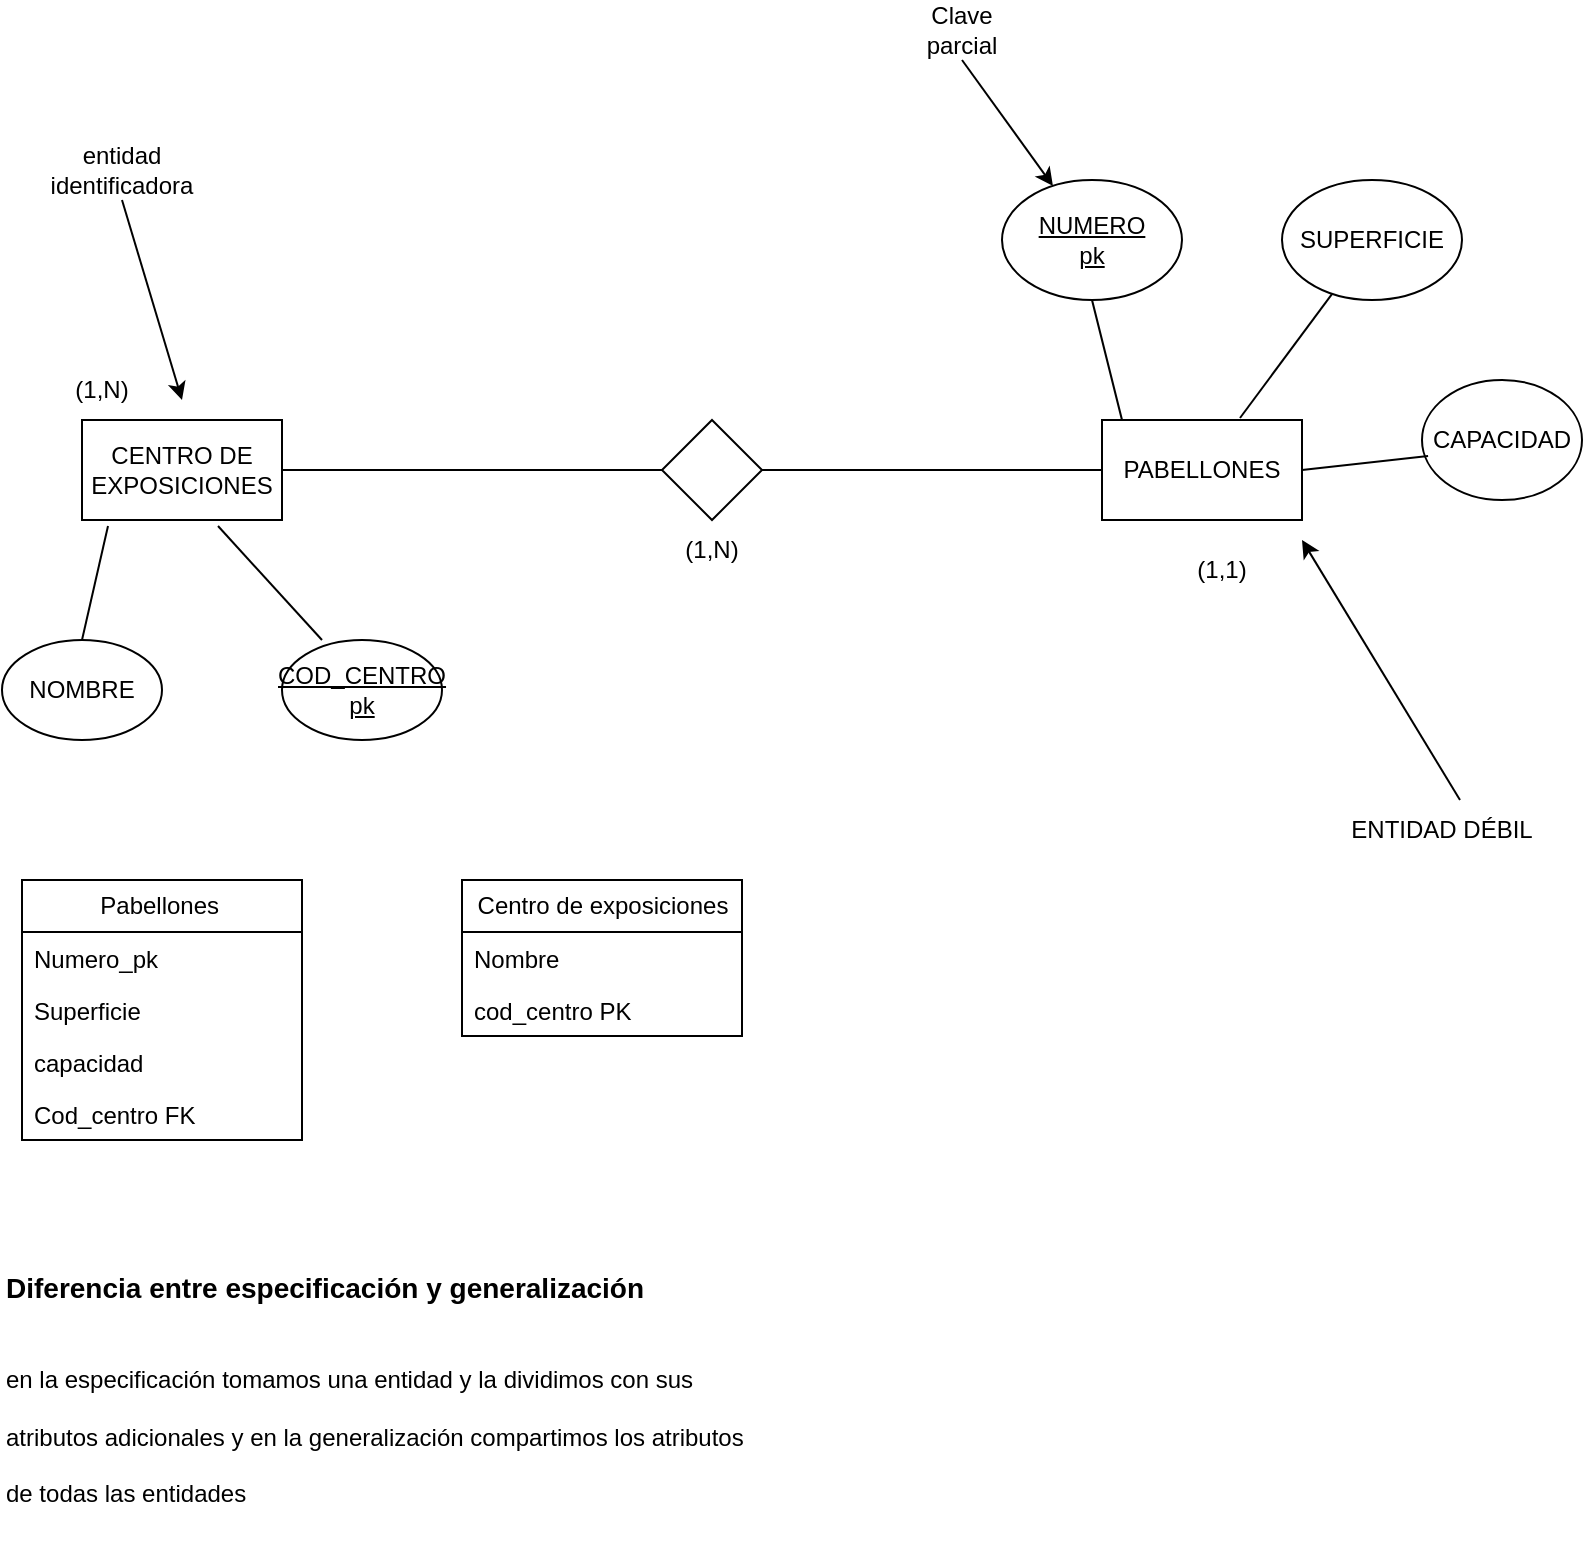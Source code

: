 <mxfile version="24.7.17" pages="3">
  <diagram id="C5RBs43oDa-KdzZeNtuy" name="Page-1">
    <mxGraphModel dx="1674" dy="780" grid="1" gridSize="10" guides="1" tooltips="1" connect="1" arrows="1" fold="1" page="1" pageScale="1" pageWidth="827" pageHeight="1169" math="0" shadow="0">
      <root>
        <mxCell id="WIyWlLk6GJQsqaUBKTNV-0" />
        <mxCell id="WIyWlLk6GJQsqaUBKTNV-1" parent="WIyWlLk6GJQsqaUBKTNV-0" />
        <mxCell id="u-OTWruxeNZf-Z1aO0uA-0" value="CENTRO DE EXPOSICIONES" style="rounded=0;whiteSpace=wrap;html=1;" vertex="1" parent="WIyWlLk6GJQsqaUBKTNV-1">
          <mxGeometry x="60" y="290" width="100" height="50" as="geometry" />
        </mxCell>
        <mxCell id="u-OTWruxeNZf-Z1aO0uA-1" value="PABELLONES" style="rounded=0;whiteSpace=wrap;html=1;" vertex="1" parent="WIyWlLk6GJQsqaUBKTNV-1">
          <mxGeometry x="570" y="290" width="100" height="50" as="geometry" />
        </mxCell>
        <mxCell id="u-OTWruxeNZf-Z1aO0uA-2" value="" style="rhombus;whiteSpace=wrap;html=1;" vertex="1" parent="WIyWlLk6GJQsqaUBKTNV-1">
          <mxGeometry x="350" y="290" width="50" height="50" as="geometry" />
        </mxCell>
        <mxCell id="u-OTWruxeNZf-Z1aO0uA-3" value="" style="endArrow=none;html=1;rounded=0;entryX=1;entryY=0.5;entryDx=0;entryDy=0;exitX=0;exitY=0.5;exitDx=0;exitDy=0;" edge="1" parent="WIyWlLk6GJQsqaUBKTNV-1" source="u-OTWruxeNZf-Z1aO0uA-2" target="u-OTWruxeNZf-Z1aO0uA-0">
          <mxGeometry width="50" height="50" relative="1" as="geometry">
            <mxPoint x="390" y="430" as="sourcePoint" />
            <mxPoint x="440" y="380" as="targetPoint" />
          </mxGeometry>
        </mxCell>
        <mxCell id="u-OTWruxeNZf-Z1aO0uA-4" value="" style="endArrow=none;html=1;rounded=0;entryX=1;entryY=0.5;entryDx=0;entryDy=0;exitX=0;exitY=0.5;exitDx=0;exitDy=0;" edge="1" parent="WIyWlLk6GJQsqaUBKTNV-1" source="u-OTWruxeNZf-Z1aO0uA-1" target="u-OTWruxeNZf-Z1aO0uA-2">
          <mxGeometry width="50" height="50" relative="1" as="geometry">
            <mxPoint x="390" y="430" as="sourcePoint" />
            <mxPoint x="440" y="380" as="targetPoint" />
          </mxGeometry>
        </mxCell>
        <mxCell id="u-OTWruxeNZf-Z1aO0uA-5" value="&lt;u&gt;COD_CENTRO&lt;/u&gt;&lt;div&gt;&lt;u&gt;pk&lt;/u&gt;&lt;/div&gt;" style="ellipse;whiteSpace=wrap;html=1;" vertex="1" parent="WIyWlLk6GJQsqaUBKTNV-1">
          <mxGeometry x="160" y="400" width="80" height="50" as="geometry" />
        </mxCell>
        <mxCell id="u-OTWruxeNZf-Z1aO0uA-6" value="NOMBRE" style="ellipse;whiteSpace=wrap;html=1;" vertex="1" parent="WIyWlLk6GJQsqaUBKTNV-1">
          <mxGeometry x="20" y="400" width="80" height="50" as="geometry" />
        </mxCell>
        <mxCell id="u-OTWruxeNZf-Z1aO0uA-7" value="" style="endArrow=none;html=1;rounded=0;entryX=0.13;entryY=1.06;entryDx=0;entryDy=0;entryPerimeter=0;exitX=0.5;exitY=0;exitDx=0;exitDy=0;" edge="1" parent="WIyWlLk6GJQsqaUBKTNV-1" source="u-OTWruxeNZf-Z1aO0uA-6" target="u-OTWruxeNZf-Z1aO0uA-0">
          <mxGeometry width="50" height="50" relative="1" as="geometry">
            <mxPoint x="390" y="430" as="sourcePoint" />
            <mxPoint x="440" y="380" as="targetPoint" />
          </mxGeometry>
        </mxCell>
        <mxCell id="u-OTWruxeNZf-Z1aO0uA-8" value="" style="endArrow=none;html=1;rounded=0;entryX=0.68;entryY=1.06;entryDx=0;entryDy=0;entryPerimeter=0;exitX=0.25;exitY=0;exitDx=0;exitDy=0;exitPerimeter=0;" edge="1" parent="WIyWlLk6GJQsqaUBKTNV-1" source="u-OTWruxeNZf-Z1aO0uA-5" target="u-OTWruxeNZf-Z1aO0uA-0">
          <mxGeometry width="50" height="50" relative="1" as="geometry">
            <mxPoint x="390" y="430" as="sourcePoint" />
            <mxPoint x="440" y="380" as="targetPoint" />
          </mxGeometry>
        </mxCell>
        <mxCell id="u-OTWruxeNZf-Z1aO0uA-9" value="CAPACIDAD" style="ellipse;whiteSpace=wrap;html=1;" vertex="1" parent="WIyWlLk6GJQsqaUBKTNV-1">
          <mxGeometry x="730" y="270" width="80" height="60" as="geometry" />
        </mxCell>
        <mxCell id="u-OTWruxeNZf-Z1aO0uA-10" value="SUPERFICIE" style="ellipse;whiteSpace=wrap;html=1;" vertex="1" parent="WIyWlLk6GJQsqaUBKTNV-1">
          <mxGeometry x="660" y="170" width="90" height="60" as="geometry" />
        </mxCell>
        <mxCell id="u-OTWruxeNZf-Z1aO0uA-11" value="&lt;u&gt;NUMERO&lt;/u&gt;&lt;div&gt;&lt;u&gt;pk&lt;/u&gt;&lt;/div&gt;" style="ellipse;whiteSpace=wrap;html=1;" vertex="1" parent="WIyWlLk6GJQsqaUBKTNV-1">
          <mxGeometry x="520" y="170" width="90" height="60" as="geometry" />
        </mxCell>
        <mxCell id="u-OTWruxeNZf-Z1aO0uA-12" value="" style="endArrow=none;html=1;rounded=0;entryX=0.038;entryY=0.633;entryDx=0;entryDy=0;entryPerimeter=0;exitX=1;exitY=0.5;exitDx=0;exitDy=0;" edge="1" parent="WIyWlLk6GJQsqaUBKTNV-1" source="u-OTWruxeNZf-Z1aO0uA-1" target="u-OTWruxeNZf-Z1aO0uA-9">
          <mxGeometry width="50" height="50" relative="1" as="geometry">
            <mxPoint x="390" y="430" as="sourcePoint" />
            <mxPoint x="440" y="380" as="targetPoint" />
          </mxGeometry>
        </mxCell>
        <mxCell id="u-OTWruxeNZf-Z1aO0uA-13" value="" style="endArrow=none;html=1;rounded=0;exitX=0.69;exitY=-0.02;exitDx=0;exitDy=0;exitPerimeter=0;" edge="1" parent="WIyWlLk6GJQsqaUBKTNV-1" source="u-OTWruxeNZf-Z1aO0uA-1" target="u-OTWruxeNZf-Z1aO0uA-10">
          <mxGeometry width="50" height="50" relative="1" as="geometry">
            <mxPoint x="390" y="430" as="sourcePoint" />
            <mxPoint x="440" y="380" as="targetPoint" />
          </mxGeometry>
        </mxCell>
        <mxCell id="u-OTWruxeNZf-Z1aO0uA-14" value="" style="endArrow=none;html=1;rounded=0;entryX=0.5;entryY=1;entryDx=0;entryDy=0;exitX=0.1;exitY=0;exitDx=0;exitDy=0;exitPerimeter=0;" edge="1" parent="WIyWlLk6GJQsqaUBKTNV-1" source="u-OTWruxeNZf-Z1aO0uA-1" target="u-OTWruxeNZf-Z1aO0uA-11">
          <mxGeometry width="50" height="50" relative="1" as="geometry">
            <mxPoint x="390" y="430" as="sourcePoint" />
            <mxPoint x="440" y="380" as="targetPoint" />
          </mxGeometry>
        </mxCell>
        <mxCell id="u-OTWruxeNZf-Z1aO0uA-15" value="(1,1)" style="text;html=1;align=center;verticalAlign=middle;whiteSpace=wrap;rounded=0;" vertex="1" parent="WIyWlLk6GJQsqaUBKTNV-1">
          <mxGeometry x="600" y="350" width="60" height="30" as="geometry" />
        </mxCell>
        <mxCell id="u-OTWruxeNZf-Z1aO0uA-16" value="(1,N)" style="text;html=1;align=center;verticalAlign=middle;whiteSpace=wrap;rounded=0;" vertex="1" parent="WIyWlLk6GJQsqaUBKTNV-1">
          <mxGeometry x="345" y="340" width="60" height="30" as="geometry" />
        </mxCell>
        <mxCell id="u-OTWruxeNZf-Z1aO0uA-17" value="(1,N)" style="text;html=1;align=center;verticalAlign=middle;whiteSpace=wrap;rounded=0;" vertex="1" parent="WIyWlLk6GJQsqaUBKTNV-1">
          <mxGeometry x="40" y="260" width="60" height="30" as="geometry" />
        </mxCell>
        <mxCell id="u-OTWruxeNZf-Z1aO0uA-18" value="ENTIDAD DÉBIL" style="text;html=1;align=center;verticalAlign=middle;whiteSpace=wrap;rounded=0;" vertex="1" parent="WIyWlLk6GJQsqaUBKTNV-1">
          <mxGeometry x="690" y="480" width="100" height="30" as="geometry" />
        </mxCell>
        <mxCell id="u-OTWruxeNZf-Z1aO0uA-19" value="" style="endArrow=classic;html=1;rounded=0;exitX=0.59;exitY=0;exitDx=0;exitDy=0;exitPerimeter=0;" edge="1" parent="WIyWlLk6GJQsqaUBKTNV-1" source="u-OTWruxeNZf-Z1aO0uA-18">
          <mxGeometry width="50" height="50" relative="1" as="geometry">
            <mxPoint x="390" y="430" as="sourcePoint" />
            <mxPoint x="670" y="350" as="targetPoint" />
          </mxGeometry>
        </mxCell>
        <mxCell id="u-OTWruxeNZf-Z1aO0uA-20" value="Clave parcial" style="text;html=1;align=center;verticalAlign=middle;whiteSpace=wrap;rounded=0;" vertex="1" parent="WIyWlLk6GJQsqaUBKTNV-1">
          <mxGeometry x="470" y="80" width="60" height="30" as="geometry" />
        </mxCell>
        <mxCell id="u-OTWruxeNZf-Z1aO0uA-21" value="" style="endArrow=classic;html=1;rounded=0;exitX=0.5;exitY=1;exitDx=0;exitDy=0;" edge="1" parent="WIyWlLk6GJQsqaUBKTNV-1" source="u-OTWruxeNZf-Z1aO0uA-20" target="u-OTWruxeNZf-Z1aO0uA-11">
          <mxGeometry width="50" height="50" relative="1" as="geometry">
            <mxPoint x="390" y="430" as="sourcePoint" />
            <mxPoint x="440" y="380" as="targetPoint" />
          </mxGeometry>
        </mxCell>
        <mxCell id="u-OTWruxeNZf-Z1aO0uA-22" value="entidad identificadora" style="text;html=1;align=center;verticalAlign=middle;whiteSpace=wrap;rounded=0;" vertex="1" parent="WIyWlLk6GJQsqaUBKTNV-1">
          <mxGeometry x="40" y="150" width="80" height="30" as="geometry" />
        </mxCell>
        <mxCell id="u-OTWruxeNZf-Z1aO0uA-23" value="" style="endArrow=classic;html=1;rounded=0;exitX=0.5;exitY=1;exitDx=0;exitDy=0;" edge="1" parent="WIyWlLk6GJQsqaUBKTNV-1" source="u-OTWruxeNZf-Z1aO0uA-22">
          <mxGeometry width="50" height="50" relative="1" as="geometry">
            <mxPoint x="390" y="430" as="sourcePoint" />
            <mxPoint x="110" y="280" as="targetPoint" />
          </mxGeometry>
        </mxCell>
        <mxCell id="4d9h7vOy2SD9EBWeFUo2-0" value="Centro de exposiciones" style="swimlane;fontStyle=0;childLayout=stackLayout;horizontal=1;startSize=26;fillColor=none;horizontalStack=0;resizeParent=1;resizeParentMax=0;resizeLast=0;collapsible=1;marginBottom=0;html=1;" vertex="1" parent="WIyWlLk6GJQsqaUBKTNV-1">
          <mxGeometry x="250" y="520" width="140" height="78" as="geometry" />
        </mxCell>
        <mxCell id="4d9h7vOy2SD9EBWeFUo2-1" value="Nombre" style="text;strokeColor=none;fillColor=none;align=left;verticalAlign=top;spacingLeft=4;spacingRight=4;overflow=hidden;rotatable=0;points=[[0,0.5],[1,0.5]];portConstraint=eastwest;whiteSpace=wrap;html=1;" vertex="1" parent="4d9h7vOy2SD9EBWeFUo2-0">
          <mxGeometry y="26" width="140" height="26" as="geometry" />
        </mxCell>
        <mxCell id="4d9h7vOy2SD9EBWeFUo2-2" value="cod_centro PK" style="text;strokeColor=none;fillColor=none;align=left;verticalAlign=top;spacingLeft=4;spacingRight=4;overflow=hidden;rotatable=0;points=[[0,0.5],[1,0.5]];portConstraint=eastwest;whiteSpace=wrap;html=1;" vertex="1" parent="4d9h7vOy2SD9EBWeFUo2-0">
          <mxGeometry y="52" width="140" height="26" as="geometry" />
        </mxCell>
        <mxCell id="4d9h7vOy2SD9EBWeFUo2-4" value="Pabellones&amp;nbsp;" style="swimlane;fontStyle=0;childLayout=stackLayout;horizontal=1;startSize=26;fillColor=none;horizontalStack=0;resizeParent=1;resizeParentMax=0;resizeLast=0;collapsible=1;marginBottom=0;html=1;" vertex="1" parent="WIyWlLk6GJQsqaUBKTNV-1">
          <mxGeometry x="30" y="520" width="140" height="130" as="geometry" />
        </mxCell>
        <mxCell id="4d9h7vOy2SD9EBWeFUo2-5" value="Numero_pk" style="text;strokeColor=none;fillColor=none;align=left;verticalAlign=top;spacingLeft=4;spacingRight=4;overflow=hidden;rotatable=0;points=[[0,0.5],[1,0.5]];portConstraint=eastwest;whiteSpace=wrap;html=1;" vertex="1" parent="4d9h7vOy2SD9EBWeFUo2-4">
          <mxGeometry y="26" width="140" height="26" as="geometry" />
        </mxCell>
        <mxCell id="4d9h7vOy2SD9EBWeFUo2-6" value="Superficie" style="text;strokeColor=none;fillColor=none;align=left;verticalAlign=top;spacingLeft=4;spacingRight=4;overflow=hidden;rotatable=0;points=[[0,0.5],[1,0.5]];portConstraint=eastwest;whiteSpace=wrap;html=1;" vertex="1" parent="4d9h7vOy2SD9EBWeFUo2-4">
          <mxGeometry y="52" width="140" height="26" as="geometry" />
        </mxCell>
        <mxCell id="4d9h7vOy2SD9EBWeFUo2-7" value="capacidad&lt;div&gt;&lt;br&gt;&lt;/div&gt;" style="text;strokeColor=none;fillColor=none;align=left;verticalAlign=top;spacingLeft=4;spacingRight=4;overflow=hidden;rotatable=0;points=[[0,0.5],[1,0.5]];portConstraint=eastwest;whiteSpace=wrap;html=1;" vertex="1" parent="4d9h7vOy2SD9EBWeFUo2-4">
          <mxGeometry y="78" width="140" height="26" as="geometry" />
        </mxCell>
        <mxCell id="4d9h7vOy2SD9EBWeFUo2-8" value="Cod_centro FK" style="text;strokeColor=none;fillColor=none;align=left;verticalAlign=top;spacingLeft=4;spacingRight=4;overflow=hidden;rotatable=0;points=[[0,0.5],[1,0.5]];portConstraint=eastwest;whiteSpace=wrap;html=1;" vertex="1" parent="4d9h7vOy2SD9EBWeFUo2-4">
          <mxGeometry y="104" width="140" height="26" as="geometry" />
        </mxCell>
        <mxCell id="4d9h7vOy2SD9EBWeFUo2-9" value="&lt;h1 style=&quot;margin-top: 0px;&quot;&gt;&lt;span style=&quot;background-color: initial;&quot;&gt;&lt;font style=&quot;font-size: 14px;&quot;&gt;Diferencia entre especificación y generalización&lt;/font&gt;&amp;nbsp;&lt;/span&gt;&lt;/h1&gt;&lt;h1 style=&quot;margin-top: 0px;&quot;&gt;&lt;span style=&quot;font-size: 12px; font-weight: 400;&quot;&gt;en la especificación tomamos una entidad y la dividimos con sus atributos adicionales y en la generalización compartimos los atributos de todas las entidades&lt;/span&gt;&lt;/h1&gt;" style="text;html=1;whiteSpace=wrap;overflow=hidden;rounded=0;" vertex="1" parent="WIyWlLk6GJQsqaUBKTNV-1">
          <mxGeometry x="20" y="700" width="380" height="150" as="geometry" />
        </mxCell>
      </root>
    </mxGraphModel>
  </diagram>
  <diagram id="EaDfPbxlN57Jo-UXpyIp" name="Página-2">
    <mxGraphModel dx="1674" dy="780" grid="1" gridSize="10" guides="1" tooltips="1" connect="1" arrows="1" fold="1" page="1" pageScale="1" pageWidth="827" pageHeight="1169" math="0" shadow="0">
      <root>
        <mxCell id="0" />
        <mxCell id="1" parent="0" />
        <mxCell id="ALu4gIsXwXA2hYYaIQ6P-1" value="Punto 2)" style="text;html=1;align=center;verticalAlign=middle;whiteSpace=wrap;rounded=0;" vertex="1" parent="1">
          <mxGeometry x="10" y="20" width="60" height="30" as="geometry" />
        </mxCell>
        <mxCell id="ALu4gIsXwXA2hYYaIQ6P-2" value="&lt;font style=&quot;font-size: 24px;&quot;&gt;&lt;b&gt;Cine&lt;/b&gt;&lt;/font&gt;" style="text;html=1;align=center;verticalAlign=middle;whiteSpace=wrap;rounded=0;" vertex="1" parent="1">
          <mxGeometry x="40" y="60" width="70" height="40" as="geometry" />
        </mxCell>
        <mxCell id="ALu4gIsXwXA2hYYaIQ6P-4" value="&lt;font style=&quot;font-size: 14px;&quot;&gt;Cine&lt;/font&gt;" style="rounded=0;whiteSpace=wrap;html=1;" vertex="1" parent="1">
          <mxGeometry x="40" y="300" width="120" height="60" as="geometry" />
        </mxCell>
        <mxCell id="ALu4gIsXwXA2hYYaIQ6P-5" value="Sala" style="rounded=0;whiteSpace=wrap;html=1;" vertex="1" parent="1">
          <mxGeometry x="680" y="300" width="120" height="60" as="geometry" />
        </mxCell>
        <mxCell id="ALu4gIsXwXA2hYYaIQ6P-6" value="&lt;font style=&quot;font-size: 10px;&quot;&gt;SalaxCine&lt;/font&gt;" style="rhombus;whiteSpace=wrap;html=1;" vertex="1" parent="1">
          <mxGeometry x="380" y="310" width="60" height="65" as="geometry" />
        </mxCell>
        <mxCell id="ALu4gIsXwXA2hYYaIQ6P-7" value="Teléfono" style="ellipse;whiteSpace=wrap;html=1;" vertex="1" parent="1">
          <mxGeometry x="10" y="410" width="80" height="60" as="geometry" />
        </mxCell>
        <mxCell id="ALu4gIsXwXA2hYYaIQ6P-8" value="&lt;u&gt;Cod-cine&lt;/u&gt;" style="ellipse;whiteSpace=wrap;html=1;" vertex="1" parent="1">
          <mxGeometry x="130" y="190" width="80" height="60" as="geometry" />
        </mxCell>
        <mxCell id="ALu4gIsXwXA2hYYaIQ6P-9" value="Dirección" style="ellipse;whiteSpace=wrap;html=1;" vertex="1" parent="1">
          <mxGeometry x="10" y="190" width="80" height="60" as="geometry" />
        </mxCell>
        <mxCell id="ALu4gIsXwXA2hYYaIQ6P-10" value="" style="endArrow=none;html=1;rounded=0;entryX=0.358;entryY=1;entryDx=0;entryDy=0;entryPerimeter=0;exitX=0.663;exitY=-0.017;exitDx=0;exitDy=0;exitPerimeter=0;" edge="1" parent="1" source="ALu4gIsXwXA2hYYaIQ6P-7" target="ALu4gIsXwXA2hYYaIQ6P-4">
          <mxGeometry width="50" height="50" relative="1" as="geometry">
            <mxPoint x="390" y="430" as="sourcePoint" />
            <mxPoint x="440" y="380" as="targetPoint" />
          </mxGeometry>
        </mxCell>
        <mxCell id="ALu4gIsXwXA2hYYaIQ6P-11" value="" style="endArrow=none;html=1;rounded=0;entryX=0.5;entryY=1;entryDx=0;entryDy=0;exitX=0.675;exitY=0;exitDx=0;exitDy=0;exitPerimeter=0;" edge="1" parent="1" source="ALu4gIsXwXA2hYYaIQ6P-4" target="ALu4gIsXwXA2hYYaIQ6P-8">
          <mxGeometry width="50" height="50" relative="1" as="geometry">
            <mxPoint x="390" y="430" as="sourcePoint" />
            <mxPoint x="440" y="380" as="targetPoint" />
          </mxGeometry>
        </mxCell>
        <mxCell id="ALu4gIsXwXA2hYYaIQ6P-12" value="" style="endArrow=none;html=1;rounded=0;entryX=0.5;entryY=1;entryDx=0;entryDy=0;exitX=0.167;exitY=-0.033;exitDx=0;exitDy=0;exitPerimeter=0;" edge="1" parent="1" source="ALu4gIsXwXA2hYYaIQ6P-4" target="ALu4gIsXwXA2hYYaIQ6P-9">
          <mxGeometry width="50" height="50" relative="1" as="geometry">
            <mxPoint x="390" y="430" as="sourcePoint" />
            <mxPoint x="440" y="380" as="targetPoint" />
          </mxGeometry>
        </mxCell>
        <mxCell id="ALu4gIsXwXA2hYYaIQ6P-13" value="" style="endArrow=none;html=1;rounded=0;entryX=0;entryY=0.5;entryDx=0;entryDy=0;exitX=1;exitY=0.5;exitDx=0;exitDy=0;" edge="1" parent="1" source="ALu4gIsXwXA2hYYaIQ6P-6" target="ALu4gIsXwXA2hYYaIQ6P-5">
          <mxGeometry width="50" height="50" relative="1" as="geometry">
            <mxPoint x="390" y="430" as="sourcePoint" />
            <mxPoint x="440" y="380" as="targetPoint" />
          </mxGeometry>
        </mxCell>
        <mxCell id="ALu4gIsXwXA2hYYaIQ6P-14" value="" style="endArrow=none;html=1;rounded=0;entryX=1.033;entryY=0.617;entryDx=0;entryDy=0;entryPerimeter=0;exitX=0;exitY=0.5;exitDx=0;exitDy=0;" edge="1" parent="1" source="ALu4gIsXwXA2hYYaIQ6P-6" target="ALu4gIsXwXA2hYYaIQ6P-4">
          <mxGeometry width="50" height="50" relative="1" as="geometry">
            <mxPoint x="390" y="430" as="sourcePoint" />
            <mxPoint x="440" y="380" as="targetPoint" />
          </mxGeometry>
        </mxCell>
        <mxCell id="ALu4gIsXwXA2hYYaIQ6P-16" value="&lt;u&gt;Cod_sala&lt;/u&gt;" style="ellipse;whiteSpace=wrap;html=1;" vertex="1" parent="1">
          <mxGeometry x="740" y="170" width="80" height="60" as="geometry" />
        </mxCell>
        <mxCell id="ALu4gIsXwXA2hYYaIQ6P-17" value="numero&lt;div&gt;butaca&lt;/div&gt;" style="ellipse;whiteSpace=wrap;html=1;" vertex="1" parent="1">
          <mxGeometry x="610" y="180" width="80" height="60" as="geometry" />
        </mxCell>
        <mxCell id="ALu4gIsXwXA2hYYaIQ6P-18" value="" style="endArrow=none;html=1;rounded=0;entryX=0.5;entryY=1;entryDx=0;entryDy=0;exitX=0.067;exitY=-0.033;exitDx=0;exitDy=0;exitPerimeter=0;" edge="1" parent="1" source="ALu4gIsXwXA2hYYaIQ6P-5" target="ALu4gIsXwXA2hYYaIQ6P-17">
          <mxGeometry width="50" height="50" relative="1" as="geometry">
            <mxPoint x="390" y="430" as="sourcePoint" />
            <mxPoint x="440" y="380" as="targetPoint" />
          </mxGeometry>
        </mxCell>
        <mxCell id="ALu4gIsXwXA2hYYaIQ6P-19" value="" style="endArrow=none;html=1;rounded=0;entryX=0.5;entryY=1;entryDx=0;entryDy=0;exitX=0.625;exitY=-0.033;exitDx=0;exitDy=0;exitPerimeter=0;" edge="1" parent="1" source="ALu4gIsXwXA2hYYaIQ6P-5" target="ALu4gIsXwXA2hYYaIQ6P-16">
          <mxGeometry width="50" height="50" relative="1" as="geometry">
            <mxPoint x="390" y="430" as="sourcePoint" />
            <mxPoint x="440" y="380" as="targetPoint" />
          </mxGeometry>
        </mxCell>
        <mxCell id="ALu4gIsXwXA2hYYaIQ6P-20" value="Clave parcial" style="text;html=1;align=center;verticalAlign=middle;whiteSpace=wrap;rounded=0;" vertex="1" parent="1">
          <mxGeometry x="720" y="60" width="60" height="30" as="geometry" />
        </mxCell>
        <mxCell id="ALu4gIsXwXA2hYYaIQ6P-22" value="" style="endArrow=classic;html=1;rounded=0;exitX=0.5;exitY=1;exitDx=0;exitDy=0;" edge="1" parent="1" source="ALu4gIsXwXA2hYYaIQ6P-20">
          <mxGeometry width="50" height="50" relative="1" as="geometry">
            <mxPoint x="390" y="430" as="sourcePoint" />
            <mxPoint x="760" y="160" as="targetPoint" />
          </mxGeometry>
        </mxCell>
        <mxCell id="ALu4gIsXwXA2hYYaIQ6P-23" value="" style="endArrow=classic;html=1;rounded=0;" edge="1" parent="1">
          <mxGeometry width="50" height="50" relative="1" as="geometry">
            <mxPoint x="130" y="550" as="sourcePoint" />
            <mxPoint x="130" y="370" as="targetPoint" />
          </mxGeometry>
        </mxCell>
        <mxCell id="aiDY7BkjNSy9jQ1HRI78-1" value="entidad identificadora" style="text;html=1;align=center;verticalAlign=middle;whiteSpace=wrap;rounded=0;" vertex="1" parent="1">
          <mxGeometry x="100" y="555" width="70" height="30" as="geometry" />
        </mxCell>
        <mxCell id="aiDY7BkjNSy9jQ1HRI78-2" value="" style="endArrow=classic;html=1;rounded=0;entryX=0.5;entryY=1;entryDx=0;entryDy=0;" edge="1" parent="1" target="ALu4gIsXwXA2hYYaIQ6P-5">
          <mxGeometry width="50" height="50" relative="1" as="geometry">
            <mxPoint x="740" y="550" as="sourcePoint" />
            <mxPoint x="440" y="380" as="targetPoint" />
          </mxGeometry>
        </mxCell>
        <mxCell id="aiDY7BkjNSy9jQ1HRI78-3" value="Entidad débil" style="text;html=1;align=center;verticalAlign=middle;whiteSpace=wrap;rounded=0;" vertex="1" parent="1">
          <mxGeometry x="710" y="555" width="60" height="30" as="geometry" />
        </mxCell>
        <mxCell id="aiDY7BkjNSy9jQ1HRI78-4" value="(1,n)" style="text;html=1;align=center;verticalAlign=middle;whiteSpace=wrap;rounded=0;" vertex="1" parent="1">
          <mxGeometry x="160" y="300" width="60" height="30" as="geometry" />
        </mxCell>
        <mxCell id="aiDY7BkjNSy9jQ1HRI78-5" value="(1,1)" style="text;html=1;align=center;verticalAlign=middle;whiteSpace=wrap;rounded=0;" vertex="1" parent="1">
          <mxGeometry x="620" y="300" width="60" height="30" as="geometry" />
        </mxCell>
        <mxCell id="aiDY7BkjNSy9jQ1HRI78-6" value="(1,n)" style="text;html=1;align=center;verticalAlign=middle;whiteSpace=wrap;rounded=0;" vertex="1" parent="1">
          <mxGeometry x="380" y="370" width="60" height="30" as="geometry" />
        </mxCell>
        <mxCell id="aiDY7BkjNSy9jQ1HRI78-7" value="participación total" style="text;html=1;align=center;verticalAlign=middle;whiteSpace=wrap;rounded=0;" vertex="1" parent="1">
          <mxGeometry x="20" y="650" width="90" height="30" as="geometry" />
        </mxCell>
      </root>
    </mxGraphModel>
  </diagram>
  <diagram id="OI5hVMl7fbOwPUDFhEmn" name="Página-3">
    <mxGraphModel dx="1674" dy="780" grid="1" gridSize="10" guides="1" tooltips="1" connect="1" arrows="1" fold="1" page="1" pageScale="1" pageWidth="827" pageHeight="1169" math="0" shadow="0">
      <root>
        <mxCell id="0" />
        <mxCell id="1" parent="0" />
        <mxCell id="Q_Z5UvJhH4riaAeOvCrb-1" value="&lt;font style=&quot;font-size: 14px;&quot;&gt;&lt;b&gt;BIBLIOTECA&lt;/b&gt;&lt;/font&gt;" style="text;html=1;align=center;verticalAlign=middle;whiteSpace=wrap;rounded=0;" vertex="1" parent="1">
          <mxGeometry x="20" y="20" width="100" height="50" as="geometry" />
        </mxCell>
        <mxCell id="Q_Z5UvJhH4riaAeOvCrb-2" value="Libros&amp;nbsp;" style="rounded=0;whiteSpace=wrap;html=1;" vertex="1" parent="1">
          <mxGeometry x="314.5" y="370" width="91" height="40" as="geometry" />
        </mxCell>
        <mxCell id="Q_Z5UvJhH4riaAeOvCrb-4" value="ES" style="triangle;whiteSpace=wrap;html=1;direction=south;" vertex="1" parent="1">
          <mxGeometry x="338.5" y="220" width="43" height="40" as="geometry" />
        </mxCell>
        <mxCell id="Q_Z5UvJhH4riaAeOvCrb-5" value="Dirección" style="ellipse;whiteSpace=wrap;html=1;" vertex="1" parent="1">
          <mxGeometry x="140" y="120" width="60" height="50" as="geometry" />
        </mxCell>
        <mxCell id="Q_Z5UvJhH4riaAeOvCrb-6" value="Nombre" style="ellipse;whiteSpace=wrap;html=1;" vertex="1" parent="1">
          <mxGeometry x="140" y="50" width="60" height="50" as="geometry" />
        </mxCell>
        <mxCell id="Q_Z5UvJhH4riaAeOvCrb-7" value="Teléfonos" style="ellipse;whiteSpace=wrap;html=1;" vertex="1" parent="1">
          <mxGeometry x="510" y="40" width="60" height="50" as="geometry" />
        </mxCell>
        <mxCell id="Q_Z5UvJhH4riaAeOvCrb-9" value="" style="endArrow=none;html=1;rounded=0;entryX=0;entryY=0.75;entryDx=0;entryDy=0;exitX=1;exitY=0.5;exitDx=0;exitDy=0;" edge="1" parent="1" source="Q_Z5UvJhH4riaAeOvCrb-5" target="Q_Z5UvJhH4riaAeOvCrb-3">
          <mxGeometry width="50" height="50" relative="1" as="geometry">
            <mxPoint x="390" y="430" as="sourcePoint" />
            <mxPoint x="440" y="380" as="targetPoint" />
          </mxGeometry>
        </mxCell>
        <mxCell id="Q_Z5UvJhH4riaAeOvCrb-10" value="" style="endArrow=none;html=1;rounded=0;entryX=0;entryY=0.5;entryDx=0;entryDy=0;exitX=1;exitY=0.5;exitDx=0;exitDy=0;" edge="1" parent="1" source="Q_Z5UvJhH4riaAeOvCrb-6" target="Q_Z5UvJhH4riaAeOvCrb-3">
          <mxGeometry width="50" height="50" relative="1" as="geometry">
            <mxPoint x="390" y="430" as="sourcePoint" />
            <mxPoint x="440" y="380" as="targetPoint" />
          </mxGeometry>
        </mxCell>
        <mxCell id="Q_Z5UvJhH4riaAeOvCrb-11" value="" style="endArrow=none;html=1;rounded=0;entryX=0;entryY=0.68;entryDx=0;entryDy=0;entryPerimeter=0;" edge="1" parent="1" source="Q_Z5UvJhH4riaAeOvCrb-3" target="Q_Z5UvJhH4riaAeOvCrb-7">
          <mxGeometry width="50" height="50" relative="1" as="geometry">
            <mxPoint x="450" y="89" as="sourcePoint" />
            <mxPoint x="440" y="380" as="targetPoint" />
          </mxGeometry>
        </mxCell>
        <mxCell id="Q_Z5UvJhH4riaAeOvCrb-12" value="" style="endArrow=none;html=1;rounded=0;entryX=0.5;entryY=1;entryDx=0;entryDy=0;exitX=0;exitY=0.5;exitDx=0;exitDy=0;" edge="1" parent="1" source="Q_Z5UvJhH4riaAeOvCrb-4" target="Q_Z5UvJhH4riaAeOvCrb-3">
          <mxGeometry width="50" height="50" relative="1" as="geometry">
            <mxPoint x="380" y="210" as="sourcePoint" />
            <mxPoint x="440" y="380" as="targetPoint" />
          </mxGeometry>
        </mxCell>
        <mxCell id="Q_Z5UvJhH4riaAeOvCrb-14" value="" style="endArrow=none;html=1;rounded=0;entryX=1;entryY=0.5;entryDx=0;entryDy=0;exitX=0.5;exitY=0;exitDx=0;exitDy=0;" edge="1" parent="1" source="Q_Z5UvJhH4riaAeOvCrb-2" target="Q_Z5UvJhH4riaAeOvCrb-4">
          <mxGeometry width="50" height="50" relative="1" as="geometry">
            <mxPoint x="390" y="430" as="sourcePoint" />
            <mxPoint x="440" y="380" as="targetPoint" />
          </mxGeometry>
        </mxCell>
        <mxCell id="Q_Z5UvJhH4riaAeOvCrb-16" value="Título" style="ellipse;whiteSpace=wrap;html=1;" vertex="1" parent="1">
          <mxGeometry x="475.5" y="380" width="70" height="50" as="geometry" />
        </mxCell>
        <mxCell id="Q_Z5UvJhH4riaAeOvCrb-17" value="&lt;u&gt;Cod_libro&lt;/u&gt;" style="ellipse;whiteSpace=wrap;html=1;" vertex="1" parent="1">
          <mxGeometry x="460" y="330" width="70" height="50" as="geometry" />
        </mxCell>
        <mxCell id="Q_Z5UvJhH4riaAeOvCrb-18" value="Género" style="ellipse;whiteSpace=wrap;html=1;" vertex="1" parent="1">
          <mxGeometry x="405.5" y="280" width="70" height="50" as="geometry" />
        </mxCell>
        <mxCell id="Q_Z5UvJhH4riaAeOvCrb-19" value="" style="endArrow=none;html=1;rounded=0;entryX=0.021;entryY=0.8;entryDx=0;entryDy=0;entryPerimeter=0;exitX=0.75;exitY=0;exitDx=0;exitDy=0;" edge="1" parent="1" source="Q_Z5UvJhH4riaAeOvCrb-2" target="Q_Z5UvJhH4riaAeOvCrb-18">
          <mxGeometry width="50" height="50" relative="1" as="geometry">
            <mxPoint x="400" y="500" as="sourcePoint" />
            <mxPoint x="450" y="450" as="targetPoint" />
          </mxGeometry>
        </mxCell>
        <mxCell id="Q_Z5UvJhH4riaAeOvCrb-20" value="" style="endArrow=none;html=1;rounded=0;entryX=0;entryY=0.5;entryDx=0;entryDy=0;exitX=1;exitY=0.75;exitDx=0;exitDy=0;" edge="1" parent="1" source="Q_Z5UvJhH4riaAeOvCrb-2" target="Q_Z5UvJhH4riaAeOvCrb-16">
          <mxGeometry width="50" height="50" relative="1" as="geometry">
            <mxPoint x="378.5" y="590" as="sourcePoint" />
            <mxPoint x="428.5" y="540" as="targetPoint" />
          </mxGeometry>
        </mxCell>
        <mxCell id="Q_Z5UvJhH4riaAeOvCrb-21" value="" style="endArrow=none;html=1;rounded=0;entryX=0;entryY=0.5;entryDx=0;entryDy=0;exitX=1;exitY=0.5;exitDx=0;exitDy=0;" edge="1" parent="1" source="Q_Z5UvJhH4riaAeOvCrb-2" target="Q_Z5UvJhH4riaAeOvCrb-17">
          <mxGeometry width="50" height="50" relative="1" as="geometry">
            <mxPoint x="614" y="390" as="sourcePoint" />
            <mxPoint x="390" y="535" as="targetPoint" />
          </mxGeometry>
        </mxCell>
        <mxCell id="Q_Z5UvJhH4riaAeOvCrb-3" value="&lt;font style=&quot;font-size: 14px;&quot;&gt;Biblioteca&lt;/font&gt;" style="rounded=0;whiteSpace=wrap;html=1;" vertex="1" parent="1">
          <mxGeometry x="300" y="60" width="120" height="60" as="geometry" />
        </mxCell>
        <mxCell id="Q_Z5UvJhH4riaAeOvCrb-35" value="" style="triangle;whiteSpace=wrap;html=1;direction=west;" vertex="1" parent="1">
          <mxGeometry x="180" y="375" width="40" height="40" as="geometry" />
        </mxCell>
        <mxCell id="Q_Z5UvJhH4riaAeOvCrb-36" value="" style="endArrow=none;html=1;rounded=0;exitX=0;exitY=0.5;exitDx=0;exitDy=0;entryX=0;entryY=0.5;entryDx=0;entryDy=0;" edge="1" parent="1" source="Q_Z5UvJhH4riaAeOvCrb-35" target="Q_Z5UvJhH4riaAeOvCrb-2">
          <mxGeometry width="50" height="50" relative="1" as="geometry">
            <mxPoint x="390" y="430" as="sourcePoint" />
            <mxPoint x="440" y="380" as="targetPoint" />
          </mxGeometry>
        </mxCell>
        <mxCell id="Q_Z5UvJhH4riaAeOvCrb-37" value="Editorial" style="rounded=0;whiteSpace=wrap;html=1;" vertex="1" parent="1">
          <mxGeometry x="35" y="380" width="70" height="30" as="geometry" />
        </mxCell>
        <mxCell id="Q_Z5UvJhH4riaAeOvCrb-38" value="" style="endArrow=none;html=1;rounded=0;entryX=0;entryY=1;entryDx=0;entryDy=0;" edge="1" parent="1">
          <mxGeometry width="50" height="50" relative="1" as="geometry">
            <mxPoint x="60" y="480" as="sourcePoint" />
            <mxPoint x="60" y="410" as="targetPoint" />
          </mxGeometry>
        </mxCell>
        <mxCell id="Q_Z5UvJhH4riaAeOvCrb-39" value="" style="endArrow=none;html=1;rounded=0;exitX=0.25;exitY=0;exitDx=0;exitDy=0;" edge="1" parent="1" source="Q_Z5UvJhH4riaAeOvCrb-37" target="Q_Z5UvJhH4riaAeOvCrb-40">
          <mxGeometry width="50" height="50" relative="1" as="geometry">
            <mxPoint x="390" y="430" as="sourcePoint" />
            <mxPoint x="100" y="470" as="targetPoint" />
          </mxGeometry>
        </mxCell>
        <mxCell id="Q_Z5UvJhH4riaAeOvCrb-40" value="Nombre" style="ellipse;whiteSpace=wrap;html=1;" vertex="1" parent="1">
          <mxGeometry x="10" y="300" width="60" height="40" as="geometry" />
        </mxCell>
        <mxCell id="Q_Z5UvJhH4riaAeOvCrb-41" value="Genérica" style="rounded=0;whiteSpace=wrap;html=1;" vertex="1" parent="1">
          <mxGeometry x="100" y="430" width="80" height="30" as="geometry" />
        </mxCell>
        <mxCell id="Q_Z5UvJhH4riaAeOvCrb-42" value="Propia" style="rounded=0;whiteSpace=wrap;html=1;" vertex="1" parent="1">
          <mxGeometry x="25" y="480" width="80" height="30" as="geometry" />
        </mxCell>
        <mxCell id="Q_Z5UvJhH4riaAeOvCrb-43" value="" style="endArrow=none;html=1;rounded=0;exitX=0.75;exitY=1;exitDx=0;exitDy=0;entryX=0.25;entryY=0;entryDx=0;entryDy=0;" edge="1" parent="1" source="Q_Z5UvJhH4riaAeOvCrb-37" target="Q_Z5UvJhH4riaAeOvCrb-41">
          <mxGeometry width="50" height="50" relative="1" as="geometry">
            <mxPoint x="390" y="430" as="sourcePoint" />
            <mxPoint x="440" y="380" as="targetPoint" />
          </mxGeometry>
        </mxCell>
        <mxCell id="Q_Z5UvJhH4riaAeOvCrb-44" value="" style="endArrow=none;html=1;rounded=0;exitX=1;exitY=0.5;exitDx=0;exitDy=0;entryX=1;entryY=0.5;entryDx=0;entryDy=0;" edge="1" parent="1" source="Q_Z5UvJhH4riaAeOvCrb-37" target="Q_Z5UvJhH4riaAeOvCrb-35">
          <mxGeometry width="50" height="50" relative="1" as="geometry">
            <mxPoint x="390" y="430" as="sourcePoint" />
            <mxPoint x="440" y="380" as="targetPoint" />
          </mxGeometry>
        </mxCell>
        <mxCell id="Q_Z5UvJhH4riaAeOvCrb-45" value="Académicos&amp;nbsp;&lt;div&gt;editorial&lt;/div&gt;" style="rounded=0;whiteSpace=wrap;html=1;" vertex="1" parent="1">
          <mxGeometry x="230" y="545" width="100" height="40" as="geometry" />
        </mxCell>
        <mxCell id="Q_Z5UvJhH4riaAeOvCrb-46" value="Académicos&amp;nbsp;&lt;div&gt;texto&lt;/div&gt;" style="rounded=0;whiteSpace=wrap;html=1;" vertex="1" parent="1">
          <mxGeometry x="414" y="550" width="104.5" height="40" as="geometry" />
        </mxCell>
        <mxCell id="Q_Z5UvJhH4riaAeOvCrb-47" value="" style="endArrow=none;html=1;rounded=0;entryX=0.75;entryY=1;entryDx=0;entryDy=0;exitX=0.5;exitY=0;exitDx=0;exitDy=0;" edge="1" parent="1" source="Q_Z5UvJhH4riaAeOvCrb-46" target="Q_Z5UvJhH4riaAeOvCrb-2">
          <mxGeometry width="50" height="50" relative="1" as="geometry">
            <mxPoint x="390" y="530" as="sourcePoint" />
            <mxPoint x="440" y="480" as="targetPoint" />
          </mxGeometry>
        </mxCell>
        <mxCell id="Q_Z5UvJhH4riaAeOvCrb-48" value="" style="endArrow=none;html=1;rounded=0;entryX=0.25;entryY=1;entryDx=0;entryDy=0;exitX=0.25;exitY=0;exitDx=0;exitDy=0;" edge="1" parent="1" source="Q_Z5UvJhH4riaAeOvCrb-45" target="Q_Z5UvJhH4riaAeOvCrb-2">
          <mxGeometry width="50" height="50" relative="1" as="geometry">
            <mxPoint x="390" y="530" as="sourcePoint" />
            <mxPoint x="440" y="480" as="targetPoint" />
          </mxGeometry>
        </mxCell>
        <mxCell id="Q_Z5UvJhH4riaAeOvCrb-49" value="Materia" style="ellipse;whiteSpace=wrap;html=1;" vertex="1" parent="1">
          <mxGeometry x="518.5" y="630" width="80" height="50" as="geometry" />
        </mxCell>
        <mxCell id="Q_Z5UvJhH4riaAeOvCrb-50" value="" style="endArrow=none;html=1;rounded=0;entryX=0.5;entryY=1;entryDx=0;entryDy=0;exitX=0;exitY=0;exitDx=0;exitDy=0;" edge="1" parent="1" source="Q_Z5UvJhH4riaAeOvCrb-49" target="Q_Z5UvJhH4riaAeOvCrb-46">
          <mxGeometry width="50" height="50" relative="1" as="geometry">
            <mxPoint x="390" y="630" as="sourcePoint" />
            <mxPoint x="440" y="580" as="targetPoint" />
          </mxGeometry>
        </mxCell>
        <mxCell id="Q_Z5UvJhH4riaAeOvCrb-51" value="teléfono&amp;nbsp;&lt;div&gt;interno 2&lt;/div&gt;" style="ellipse;whiteSpace=wrap;html=1;" vertex="1" parent="1">
          <mxGeometry x="640" y="100" width="70" height="50" as="geometry" />
        </mxCell>
        <mxCell id="Q_Z5UvJhH4riaAeOvCrb-52" value="Teléfono&lt;div&gt;interno&lt;/div&gt;" style="ellipse;whiteSpace=wrap;html=1;" vertex="1" parent="1">
          <mxGeometry x="630" y="10" width="70" height="50" as="geometry" />
        </mxCell>
        <mxCell id="Q_Z5UvJhH4riaAeOvCrb-53" value="" style="endArrow=none;html=1;rounded=0;entryX=0;entryY=0;entryDx=0;entryDy=0;exitX=1;exitY=1;exitDx=0;exitDy=0;" edge="1" parent="1" source="Q_Z5UvJhH4riaAeOvCrb-7" target="Q_Z5UvJhH4riaAeOvCrb-51">
          <mxGeometry width="50" height="50" relative="1" as="geometry">
            <mxPoint x="390" y="330" as="sourcePoint" />
            <mxPoint x="440" y="280" as="targetPoint" />
          </mxGeometry>
        </mxCell>
        <mxCell id="Q_Z5UvJhH4riaAeOvCrb-54" value="" style="endArrow=none;html=1;rounded=0;entryX=0;entryY=0.5;entryDx=0;entryDy=0;exitX=1;exitY=0;exitDx=0;exitDy=0;" edge="1" parent="1" source="Q_Z5UvJhH4riaAeOvCrb-7" target="Q_Z5UvJhH4riaAeOvCrb-52">
          <mxGeometry width="50" height="50" relative="1" as="geometry">
            <mxPoint x="390" y="330" as="sourcePoint" />
            <mxPoint x="440" y="280" as="targetPoint" />
          </mxGeometry>
        </mxCell>
        <mxCell id="Q_Z5UvJhH4riaAeOvCrb-56" value="&lt;h1 style=&quot;margin-top: 0px;&quot;&gt;&lt;font size=&quot;3&quot; style=&quot;&quot;&gt;9&lt;/font&gt;&lt;font style=&quot;font-size: 14px;&quot;&gt;) Cardinalidad del préstamo libro&lt;/font&gt;&lt;/h1&gt;&lt;p&gt;Una persona puede pedir muchos libros pero un libro solo puede ser prestado a una persona.&lt;/p&gt;" style="text;html=1;whiteSpace=wrap;overflow=hidden;rounded=0;" vertex="1" parent="1">
          <mxGeometry y="860" width="290" height="100" as="geometry" />
        </mxCell>
        <mxCell id="Q_Z5UvJhH4riaAeOvCrb-57" value="&lt;h1 style=&quot;margin-top: 0px;&quot;&gt;&lt;font size=&quot;3&quot;&gt;8)Tabular teléfonos&lt;/font&gt;&lt;/h1&gt;&lt;p&gt;&lt;br&gt;&lt;/p&gt;" style="text;html=1;whiteSpace=wrap;overflow=hidden;rounded=0;" vertex="1" parent="1">
          <mxGeometry x="10" y="710" width="180" height="40" as="geometry" />
        </mxCell>
        <mxCell id="Q_Z5UvJhH4riaAeOvCrb-58" value="Biblioteca" style="swimlane;fontStyle=0;childLayout=stackLayout;horizontal=1;startSize=26;fillColor=none;horizontalStack=0;resizeParent=1;resizeParentMax=0;resizeLast=0;collapsible=1;marginBottom=0;html=1;" vertex="1" parent="1">
          <mxGeometry x="25" y="760" width="140" height="78" as="geometry" />
        </mxCell>
        <mxCell id="Q_Z5UvJhH4riaAeOvCrb-59" value="dirección" style="text;strokeColor=none;fillColor=none;align=left;verticalAlign=top;spacingLeft=4;spacingRight=4;overflow=hidden;rotatable=0;points=[[0,0.5],[1,0.5]];portConstraint=eastwest;whiteSpace=wrap;html=1;" vertex="1" parent="Q_Z5UvJhH4riaAeOvCrb-58">
          <mxGeometry y="26" width="140" height="26" as="geometry" />
        </mxCell>
        <mxCell id="Q_Z5UvJhH4riaAeOvCrb-60" value="nombre Pk" style="text;strokeColor=none;fillColor=none;align=left;verticalAlign=top;spacingLeft=4;spacingRight=4;overflow=hidden;rotatable=0;points=[[0,0.5],[1,0.5]];portConstraint=eastwest;whiteSpace=wrap;html=1;" vertex="1" parent="Q_Z5UvJhH4riaAeOvCrb-58">
          <mxGeometry y="52" width="140" height="26" as="geometry" />
        </mxCell>
        <mxCell id="Q_Z5UvJhH4riaAeOvCrb-62" value="biblioteca" style="swimlane;fontStyle=0;childLayout=stackLayout;horizontal=1;startSize=26;fillColor=none;horizontalStack=0;resizeParent=1;resizeParentMax=0;resizeLast=0;collapsible=1;marginBottom=0;html=1;" vertex="1" parent="1">
          <mxGeometry x="230" y="760" width="140" height="78" as="geometry" />
        </mxCell>
        <mxCell id="Q_Z5UvJhH4riaAeOvCrb-64" value="teléfono" style="text;strokeColor=none;fillColor=none;align=left;verticalAlign=top;spacingLeft=4;spacingRight=4;overflow=hidden;rotatable=0;points=[[0,0.5],[1,0.5]];portConstraint=eastwest;whiteSpace=wrap;html=1;" vertex="1" parent="Q_Z5UvJhH4riaAeOvCrb-62">
          <mxGeometry y="26" width="140" height="26" as="geometry" />
        </mxCell>
        <mxCell id="Q_Z5UvJhH4riaAeOvCrb-65" value="nombre Pk" style="text;strokeColor=none;fillColor=none;align=left;verticalAlign=top;spacingLeft=4;spacingRight=4;overflow=hidden;rotatable=0;points=[[0,0.5],[1,0.5]];portConstraint=eastwest;whiteSpace=wrap;html=1;" vertex="1" parent="Q_Z5UvJhH4riaAeOvCrb-62">
          <mxGeometry y="52" width="140" height="26" as="geometry" />
        </mxCell>
      </root>
    </mxGraphModel>
  </diagram>
</mxfile>

